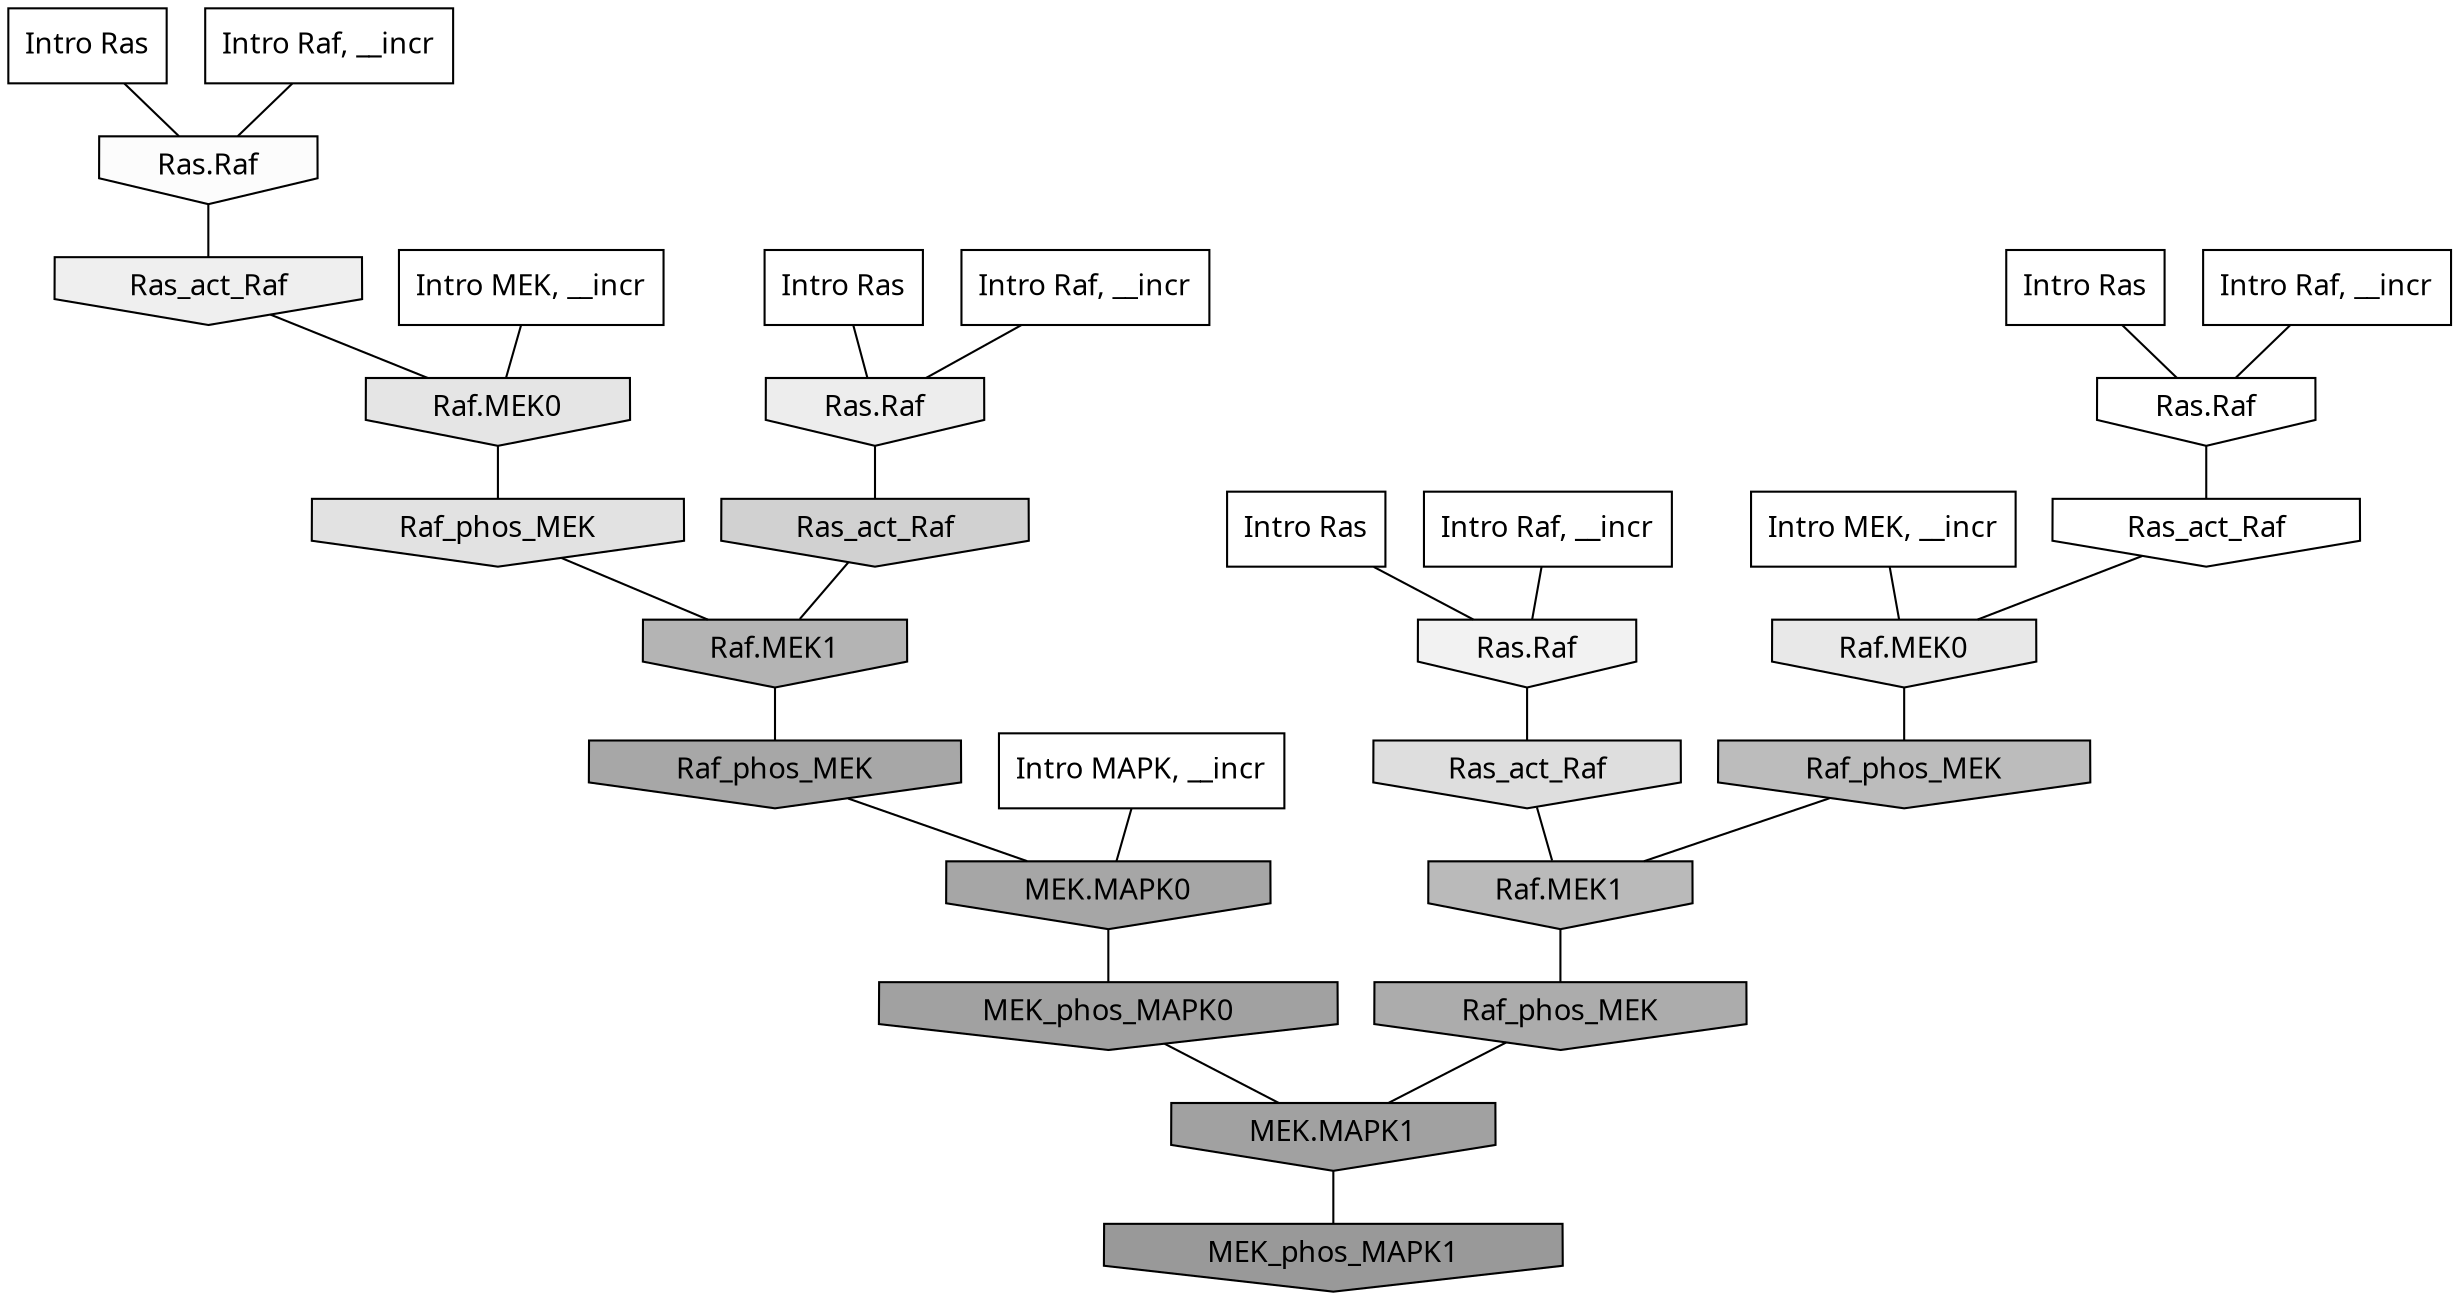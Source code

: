 digraph G{
  rankdir="TB";
  ranksep=0.30;
  node [fontname="CMU Serif"];
  edge [fontname="CMU Serif"];
  
  19 [label="Intro Ras", shape=rectangle, style=filled, fillcolor="0.000 0.000 1.000"]
  
  33 [label="Intro Ras", shape=rectangle, style=filled, fillcolor="0.000 0.000 1.000"]
  
  78 [label="Intro Ras", shape=rectangle, style=filled, fillcolor="0.000 0.000 1.000"]
  
  99 [label="Intro Ras", shape=rectangle, style=filled, fillcolor="0.000 0.000 1.000"]
  
  869 [label="Intro Raf, __incr", shape=rectangle, style=filled, fillcolor="0.000 0.000 1.000"]
  
  873 [label="Intro Raf, __incr", shape=rectangle, style=filled, fillcolor="0.000 0.000 1.000"]
  
  930 [label="Intro Raf, __incr", shape=rectangle, style=filled, fillcolor="0.000 0.000 1.000"]
  
  1024 [label="Intro Raf, __incr", shape=rectangle, style=filled, fillcolor="0.000 0.000 1.000"]
  
  1157 [label="Intro MEK, __incr", shape=rectangle, style=filled, fillcolor="0.000 0.000 1.000"]
  
  1222 [label="Intro MEK, __incr", shape=rectangle, style=filled, fillcolor="0.000 0.000 1.000"]
  
  2256 [label="Intro MAPK, __incr", shape=rectangle, style=filled, fillcolor="0.000 0.000 1.000"]
  
  3206 [label="Ras.Raf", shape=invhouse, style=filled, fillcolor="0.000 0.000 1.000"]
  
  3308 [label="Ras_act_Raf", shape=invhouse, style=filled, fillcolor="0.000 0.000 0.999"]
  
  3419 [label="Ras.Raf", shape=invhouse, style=filled, fillcolor="0.000 0.000 0.986"]
  
  3779 [label="Ras.Raf", shape=invhouse, style=filled, fillcolor="0.000 0.000 0.946"]
  
  3960 [label="Ras_act_Raf", shape=invhouse, style=filled, fillcolor="0.000 0.000 0.936"]
  
  4105 [label="Ras.Raf", shape=invhouse, style=filled, fillcolor="0.000 0.000 0.927"]
  
  4427 [label="Raf.MEK0", shape=invhouse, style=filled, fillcolor="0.000 0.000 0.907"]
  
  4626 [label="Raf.MEK0", shape=invhouse, style=filled, fillcolor="0.000 0.000 0.895"]
  
  4849 [label="Raf_phos_MEK", shape=invhouse, style=filled, fillcolor="0.000 0.000 0.884"]
  
  5097 [label="Ras_act_Raf", shape=invhouse, style=filled, fillcolor="0.000 0.000 0.869"]
  
  6104 [label="Ras_act_Raf", shape=invhouse, style=filled, fillcolor="0.000 0.000 0.819"]
  
  8860 [label="Raf_phos_MEK", shape=invhouse, style=filled, fillcolor="0.000 0.000 0.736"]
  
  9115 [label="Raf.MEK1", shape=invhouse, style=filled, fillcolor="0.000 0.000 0.729"]
  
  10241 [label="Raf.MEK1", shape=invhouse, style=filled, fillcolor="0.000 0.000 0.707"]
  
  12222 [label="Raf_phos_MEK", shape=invhouse, style=filled, fillcolor="0.000 0.000 0.674"]
  
  13582 [label="Raf_phos_MEK", shape=invhouse, style=filled, fillcolor="0.000 0.000 0.654"]
  
  13879 [label="MEK.MAPK0", shape=invhouse, style=filled, fillcolor="0.000 0.000 0.650"]
  
  15487 [label="MEK_phos_MAPK0", shape=invhouse, style=filled, fillcolor="0.000 0.000 0.629"]
  
  15495 [label="MEK.MAPK1", shape=invhouse, style=filled, fillcolor="0.000 0.000 0.629"]
  
  16911 [label="MEK_phos_MAPK1", shape=invhouse, style=filled, fillcolor="0.000 0.000 0.600"]
  
  
  15495 -> 16911 [dir=none, color="0.000 0.000 0.000"] 
  15487 -> 15495 [dir=none, color="0.000 0.000 0.000"] 
  13879 -> 15487 [dir=none, color="0.000 0.000 0.000"] 
  13582 -> 13879 [dir=none, color="0.000 0.000 0.000"] 
  12222 -> 15495 [dir=none, color="0.000 0.000 0.000"] 
  10241 -> 13582 [dir=none, color="0.000 0.000 0.000"] 
  9115 -> 12222 [dir=none, color="0.000 0.000 0.000"] 
  8860 -> 9115 [dir=none, color="0.000 0.000 0.000"] 
  6104 -> 10241 [dir=none, color="0.000 0.000 0.000"] 
  5097 -> 9115 [dir=none, color="0.000 0.000 0.000"] 
  4849 -> 10241 [dir=none, color="0.000 0.000 0.000"] 
  4626 -> 4849 [dir=none, color="0.000 0.000 0.000"] 
  4427 -> 8860 [dir=none, color="0.000 0.000 0.000"] 
  4105 -> 6104 [dir=none, color="0.000 0.000 0.000"] 
  3960 -> 4626 [dir=none, color="0.000 0.000 0.000"] 
  3779 -> 5097 [dir=none, color="0.000 0.000 0.000"] 
  3419 -> 3960 [dir=none, color="0.000 0.000 0.000"] 
  3308 -> 4427 [dir=none, color="0.000 0.000 0.000"] 
  3206 -> 3308 [dir=none, color="0.000 0.000 0.000"] 
  2256 -> 13879 [dir=none, color="0.000 0.000 0.000"] 
  1222 -> 4427 [dir=none, color="0.000 0.000 0.000"] 
  1157 -> 4626 [dir=none, color="0.000 0.000 0.000"] 
  1024 -> 4105 [dir=none, color="0.000 0.000 0.000"] 
  930 -> 3779 [dir=none, color="0.000 0.000 0.000"] 
  873 -> 3419 [dir=none, color="0.000 0.000 0.000"] 
  869 -> 3206 [dir=none, color="0.000 0.000 0.000"] 
  99 -> 3206 [dir=none, color="0.000 0.000 0.000"] 
  78 -> 4105 [dir=none, color="0.000 0.000 0.000"] 
  33 -> 3779 [dir=none, color="0.000 0.000 0.000"] 
  19 -> 3419 [dir=none, color="0.000 0.000 0.000"] 
  
  }
